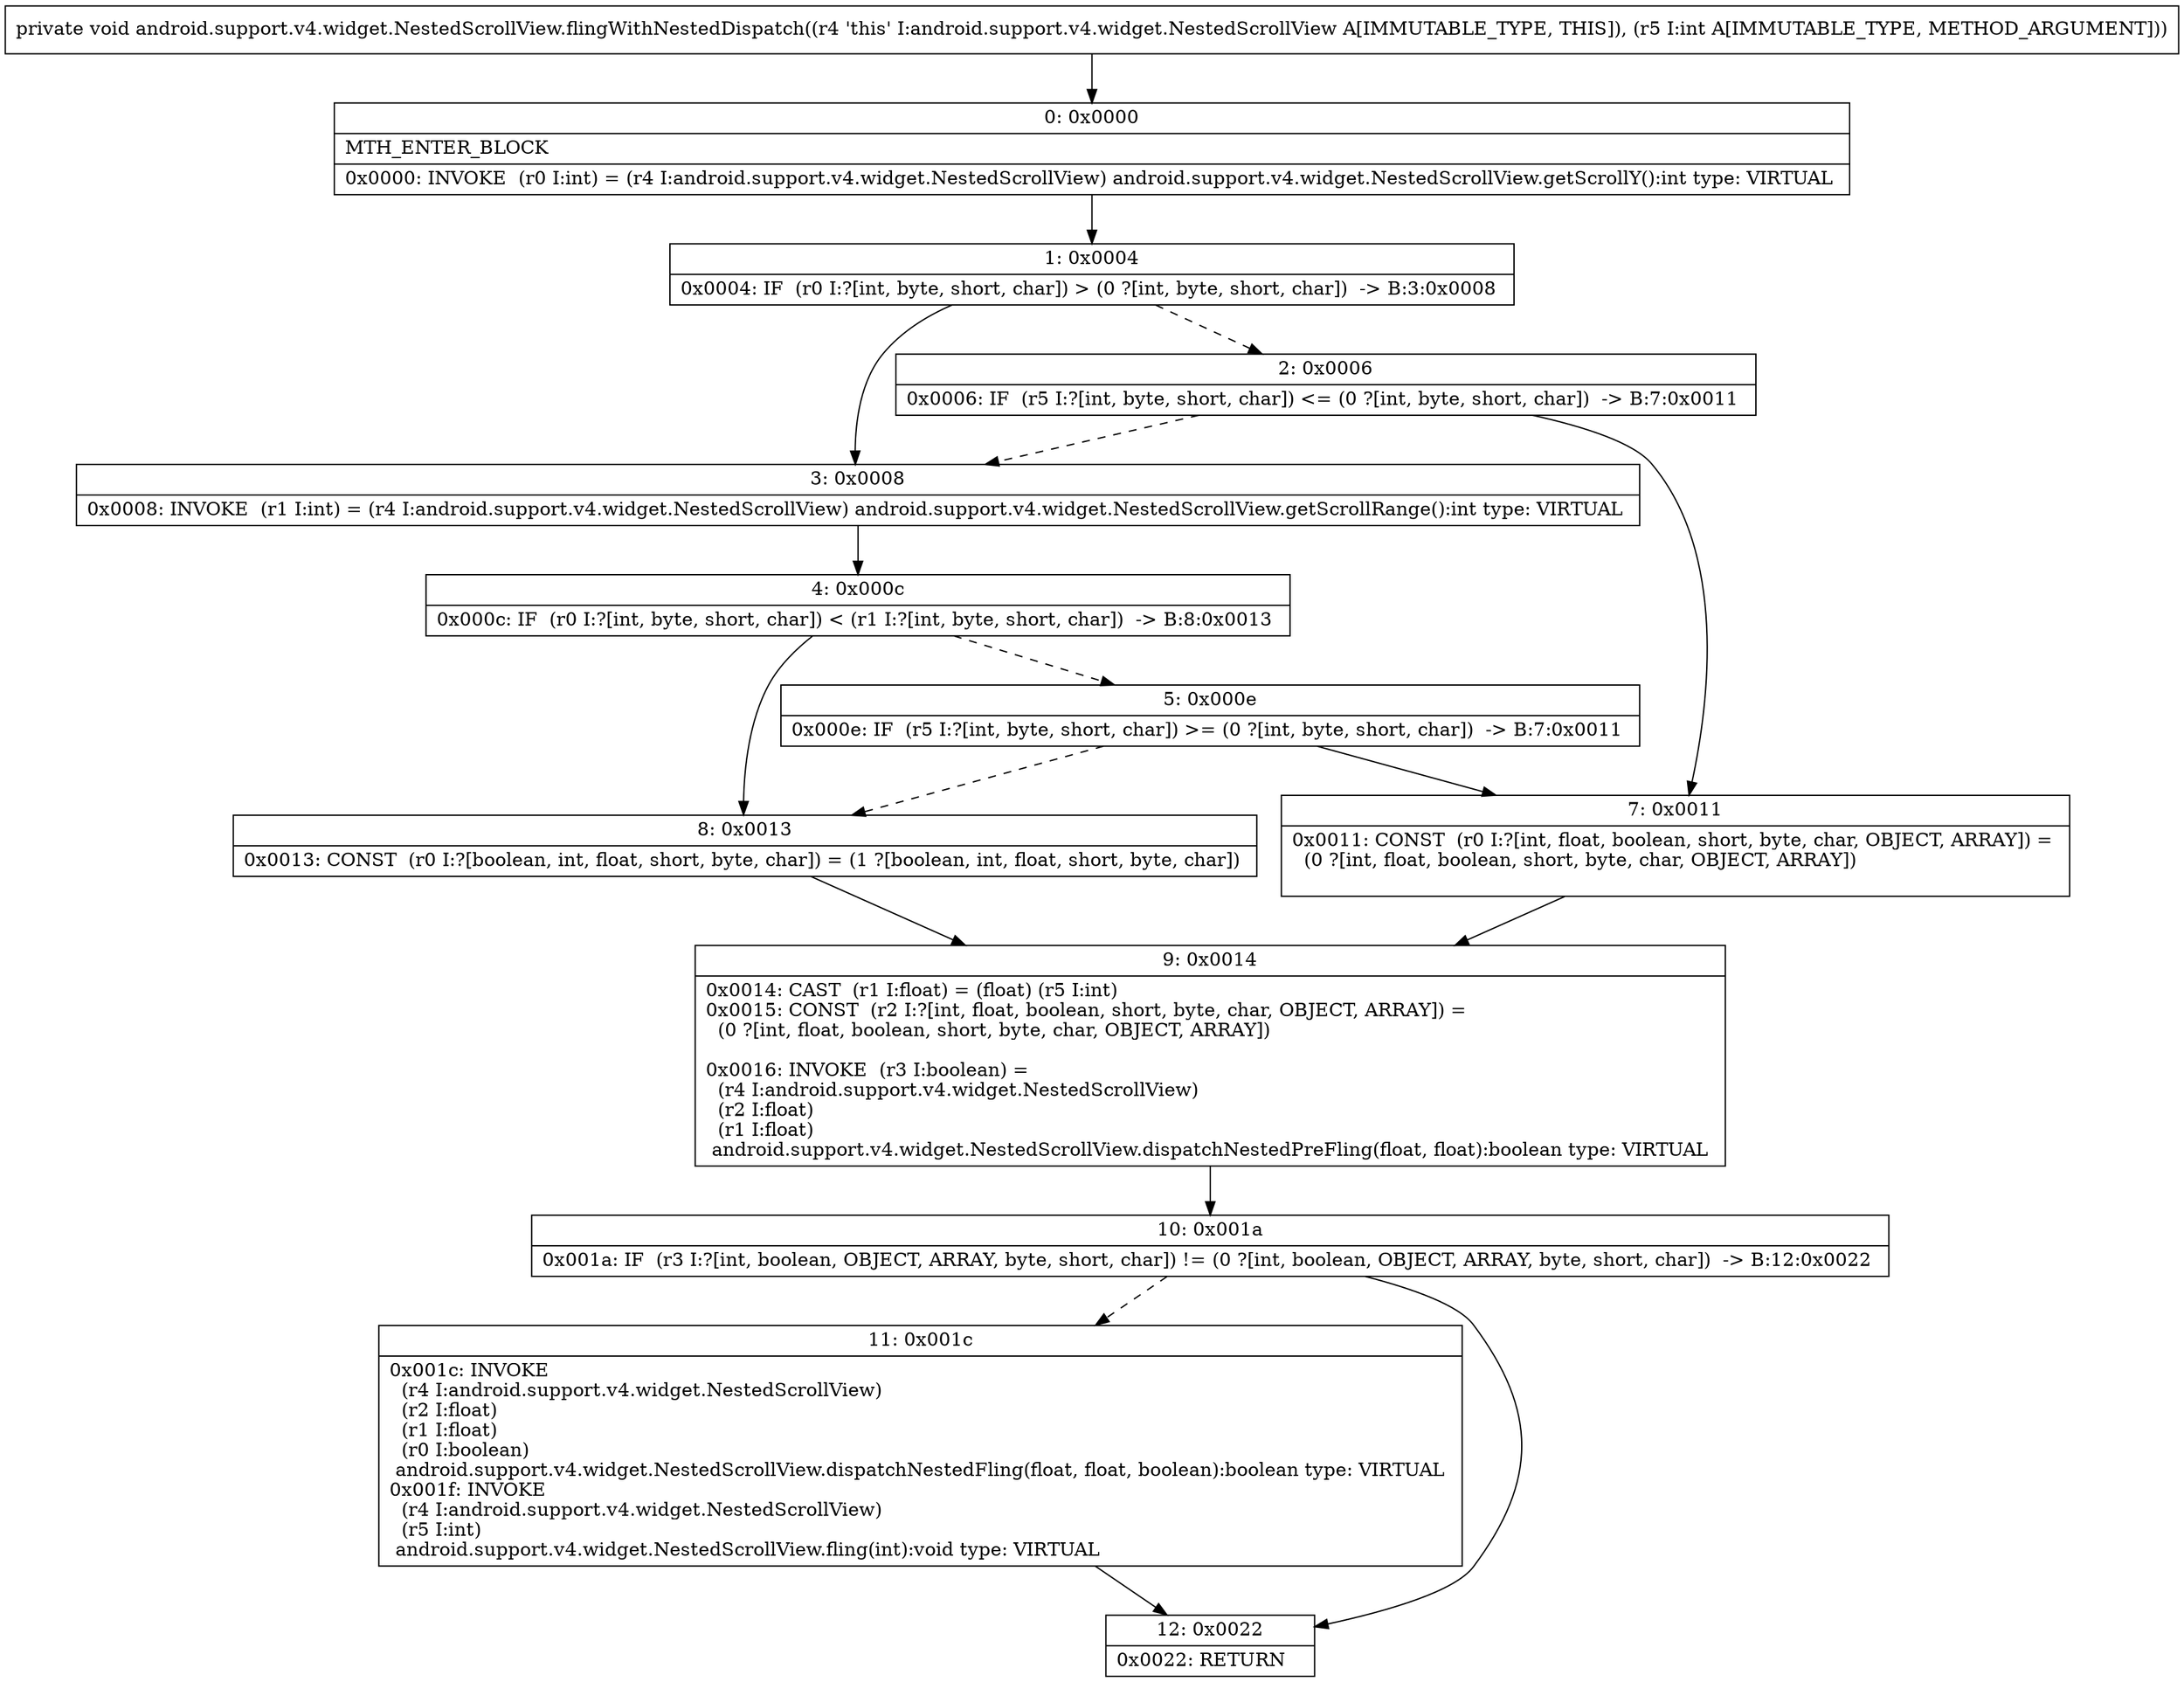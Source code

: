 digraph "CFG forandroid.support.v4.widget.NestedScrollView.flingWithNestedDispatch(I)V" {
Node_0 [shape=record,label="{0\:\ 0x0000|MTH_ENTER_BLOCK\l|0x0000: INVOKE  (r0 I:int) = (r4 I:android.support.v4.widget.NestedScrollView) android.support.v4.widget.NestedScrollView.getScrollY():int type: VIRTUAL \l}"];
Node_1 [shape=record,label="{1\:\ 0x0004|0x0004: IF  (r0 I:?[int, byte, short, char]) \> (0 ?[int, byte, short, char])  \-\> B:3:0x0008 \l}"];
Node_2 [shape=record,label="{2\:\ 0x0006|0x0006: IF  (r5 I:?[int, byte, short, char]) \<= (0 ?[int, byte, short, char])  \-\> B:7:0x0011 \l}"];
Node_3 [shape=record,label="{3\:\ 0x0008|0x0008: INVOKE  (r1 I:int) = (r4 I:android.support.v4.widget.NestedScrollView) android.support.v4.widget.NestedScrollView.getScrollRange():int type: VIRTUAL \l}"];
Node_4 [shape=record,label="{4\:\ 0x000c|0x000c: IF  (r0 I:?[int, byte, short, char]) \< (r1 I:?[int, byte, short, char])  \-\> B:8:0x0013 \l}"];
Node_5 [shape=record,label="{5\:\ 0x000e|0x000e: IF  (r5 I:?[int, byte, short, char]) \>= (0 ?[int, byte, short, char])  \-\> B:7:0x0011 \l}"];
Node_7 [shape=record,label="{7\:\ 0x0011|0x0011: CONST  (r0 I:?[int, float, boolean, short, byte, char, OBJECT, ARRAY]) = \l  (0 ?[int, float, boolean, short, byte, char, OBJECT, ARRAY])\l \l}"];
Node_8 [shape=record,label="{8\:\ 0x0013|0x0013: CONST  (r0 I:?[boolean, int, float, short, byte, char]) = (1 ?[boolean, int, float, short, byte, char]) \l}"];
Node_9 [shape=record,label="{9\:\ 0x0014|0x0014: CAST  (r1 I:float) = (float) (r5 I:int) \l0x0015: CONST  (r2 I:?[int, float, boolean, short, byte, char, OBJECT, ARRAY]) = \l  (0 ?[int, float, boolean, short, byte, char, OBJECT, ARRAY])\l \l0x0016: INVOKE  (r3 I:boolean) = \l  (r4 I:android.support.v4.widget.NestedScrollView)\l  (r2 I:float)\l  (r1 I:float)\l android.support.v4.widget.NestedScrollView.dispatchNestedPreFling(float, float):boolean type: VIRTUAL \l}"];
Node_10 [shape=record,label="{10\:\ 0x001a|0x001a: IF  (r3 I:?[int, boolean, OBJECT, ARRAY, byte, short, char]) != (0 ?[int, boolean, OBJECT, ARRAY, byte, short, char])  \-\> B:12:0x0022 \l}"];
Node_11 [shape=record,label="{11\:\ 0x001c|0x001c: INVOKE  \l  (r4 I:android.support.v4.widget.NestedScrollView)\l  (r2 I:float)\l  (r1 I:float)\l  (r0 I:boolean)\l android.support.v4.widget.NestedScrollView.dispatchNestedFling(float, float, boolean):boolean type: VIRTUAL \l0x001f: INVOKE  \l  (r4 I:android.support.v4.widget.NestedScrollView)\l  (r5 I:int)\l android.support.v4.widget.NestedScrollView.fling(int):void type: VIRTUAL \l}"];
Node_12 [shape=record,label="{12\:\ 0x0022|0x0022: RETURN   \l}"];
MethodNode[shape=record,label="{private void android.support.v4.widget.NestedScrollView.flingWithNestedDispatch((r4 'this' I:android.support.v4.widget.NestedScrollView A[IMMUTABLE_TYPE, THIS]), (r5 I:int A[IMMUTABLE_TYPE, METHOD_ARGUMENT])) }"];
MethodNode -> Node_0;
Node_0 -> Node_1;
Node_1 -> Node_2[style=dashed];
Node_1 -> Node_3;
Node_2 -> Node_3[style=dashed];
Node_2 -> Node_7;
Node_3 -> Node_4;
Node_4 -> Node_5[style=dashed];
Node_4 -> Node_8;
Node_5 -> Node_7;
Node_5 -> Node_8[style=dashed];
Node_7 -> Node_9;
Node_8 -> Node_9;
Node_9 -> Node_10;
Node_10 -> Node_11[style=dashed];
Node_10 -> Node_12;
Node_11 -> Node_12;
}

